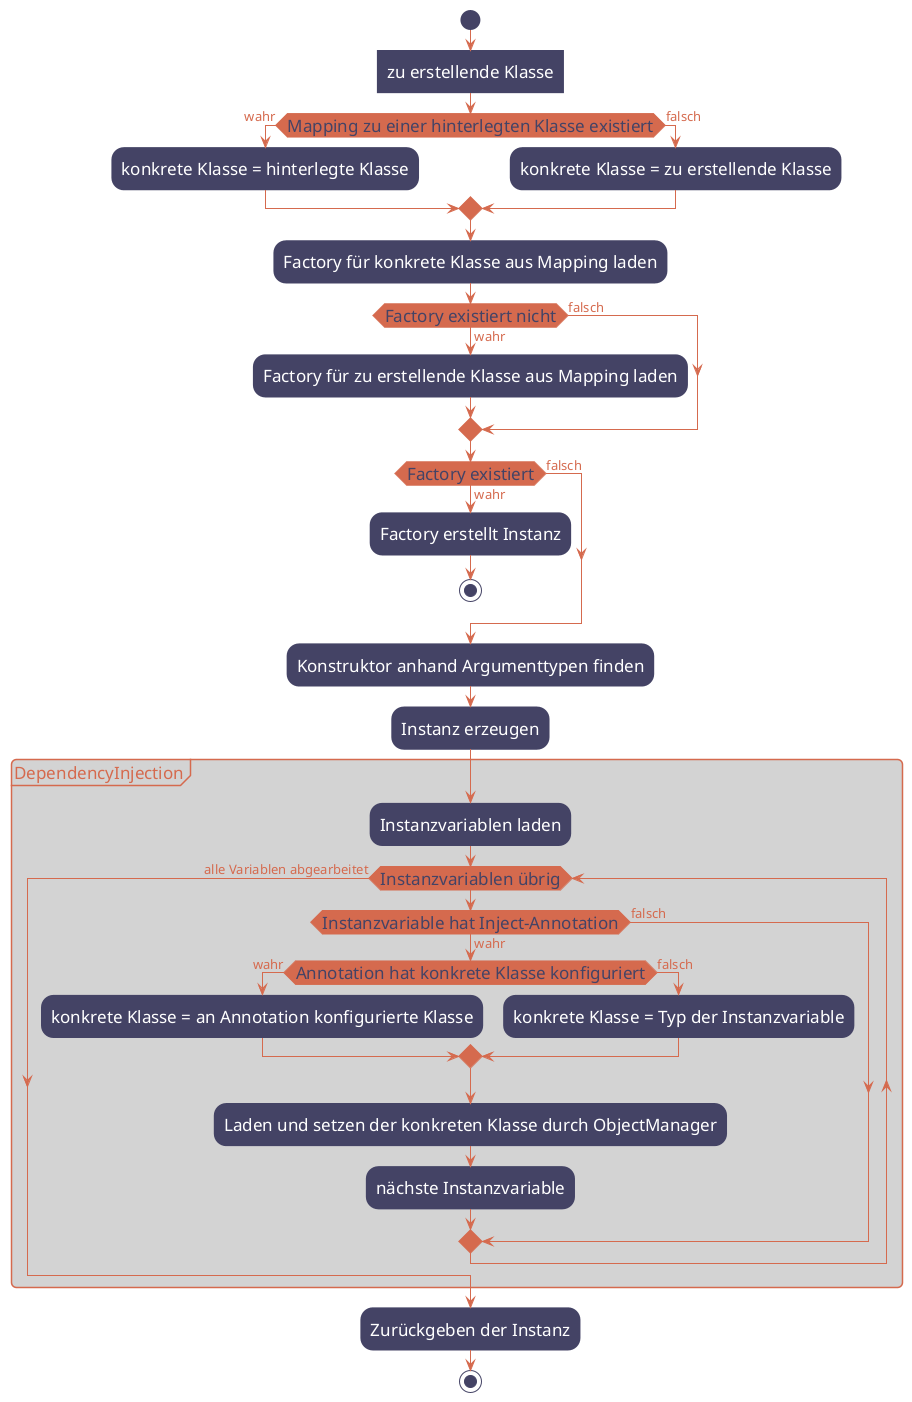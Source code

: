 @startuml
'https://plantuml.com/activity-diagram-beta

<style>
activityDiagram {
  BackgroundColor #444365
  BorderColor #444365
  LineColor #444365
  FontColor #FFF
  FontSize 17
  FontName arial

  diamond {
    BackgroundColor #d56a4e
    BorderColor #d56a4e
    LineColor #d56a4e
    FontColor #444365
    FontName arial
    FontSize 17
  }
  arrow {
    LineColor #d56a4e
    FontColor #d56a4e
    FontName Impact
    FontSize 13
  }
  partition {
    LineColor #d56a4e
    FontColor #d56a4e
    FontSize 17
    RoundCorner 10
    BackgroundColor lightgray
  }
}
document {
   BackgroundColor white
}
</style>

start
:zu erstellende Klasse]
if (Mapping zu einer hinterlegten Klasse existiert) is (wahr) then
  :konkrete Klasse = hinterlegte Klasse;
else (falsch)
  :konkrete Klasse = zu erstellende Klasse;
endif

:Factory für konkrete Klasse aus Mapping laden;
if (Factory existiert nicht) is (wahr) then
  :Factory für zu erstellende Klasse aus Mapping laden;
else (falsch)
endif

if (Factory existiert) is (wahr) then
  :Factory erstellt Instanz;
  stop
else (falsch)
endif

:Konstruktor anhand Argumenttypen finden;
:Instanz erzeugen;

partition DependencyInjection {
    :Instanzvariablen laden;

    while (Instanzvariablen übrig)
      if (Instanzvariable hat Inject-Annotation) is (wahr) then
        if (Annotation hat konkrete Klasse konfiguriert) is (wahr) then
          :konkrete Klasse = an Annotation konfigurierte Klasse;
        else (falsch)
          :konkrete Klasse = Typ der Instanzvariable;
        endif
        :Laden und setzen der konkreten Klasse durch ObjectManager;
        :nächste Instanzvariable;
      else (falsch)
      endif
    endwhile (alle Variablen abgearbeitet)
}
:Zurückgeben der Instanz;

stop

@enduml
